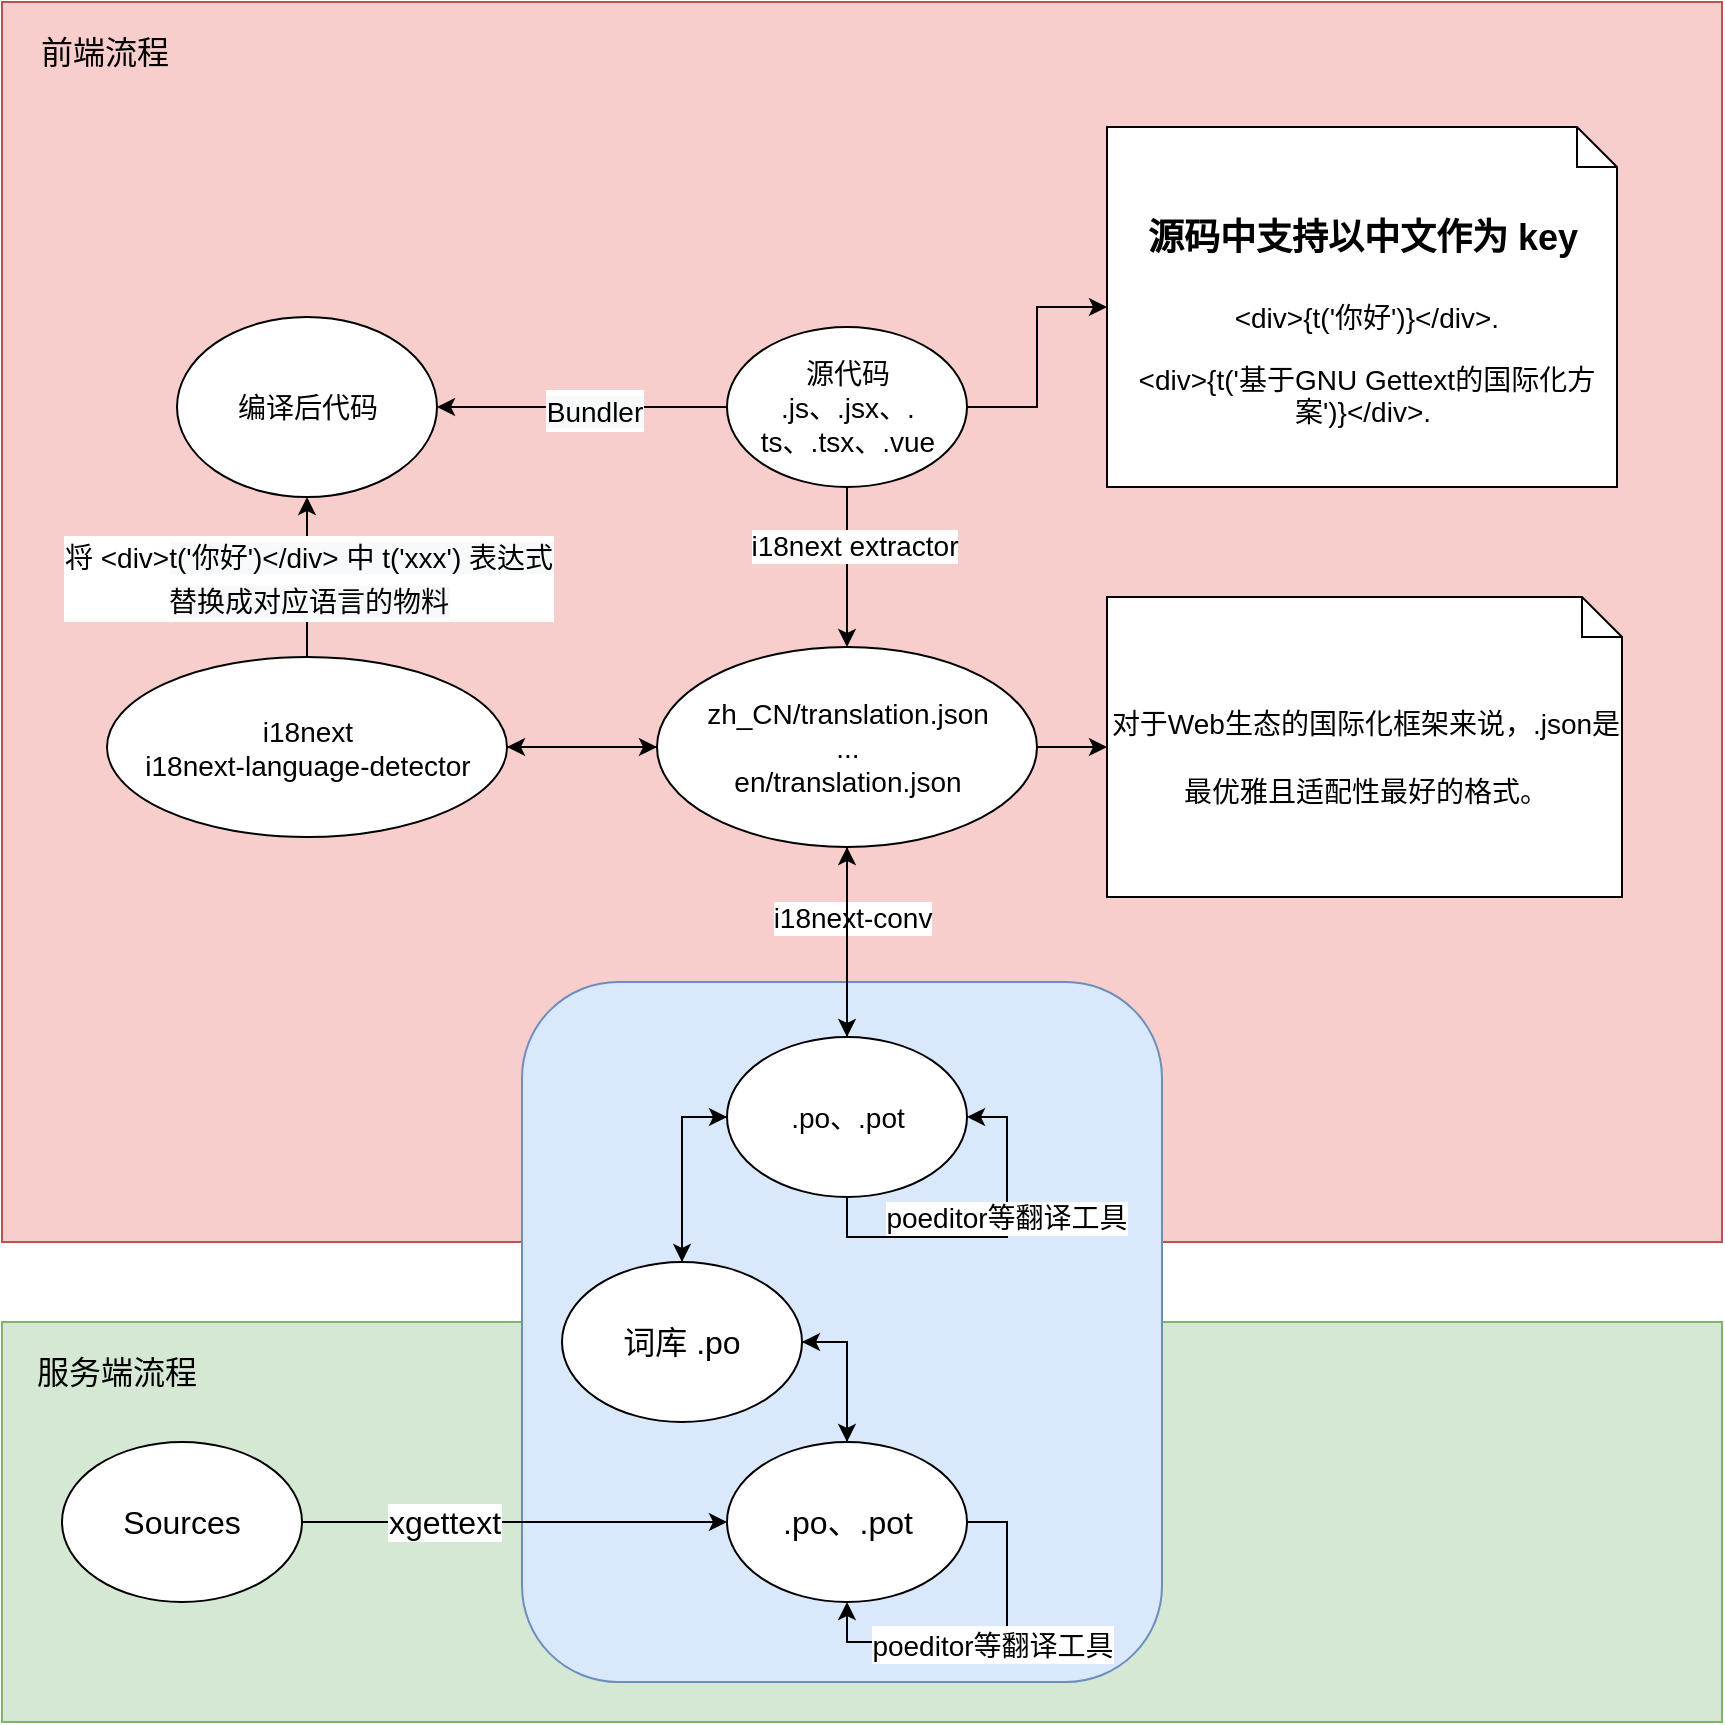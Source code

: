 <mxfile version="20.6.0" type="github">
  <diagram id="0oF8Mijhoo_r9H_1ExTG" name="第 1 页">
    <mxGraphModel dx="2253" dy="1995" grid="1" gridSize="10" guides="1" tooltips="1" connect="1" arrows="1" fold="1" page="1" pageScale="1" pageWidth="827" pageHeight="1169" math="0" shadow="0">
      <root>
        <mxCell id="0" />
        <mxCell id="1" parent="0" />
        <mxCell id="zHBN3gYHkW5Hnuf-ybck-76" value="" style="rounded=0;whiteSpace=wrap;html=1;fontSize=14;fillColor=#f8cecc;strokeColor=#b85450;" vertex="1" parent="1">
          <mxGeometry x="-110" y="-680" width="860" height="620" as="geometry" />
        </mxCell>
        <mxCell id="zHBN3gYHkW5Hnuf-ybck-99" value="" style="rounded=0;whiteSpace=wrap;html=1;fontSize=16;fillColor=#d5e8d4;strokeColor=#82b366;" vertex="1" parent="1">
          <mxGeometry x="-110" y="-20" width="860" height="200" as="geometry" />
        </mxCell>
        <mxCell id="zHBN3gYHkW5Hnuf-ybck-100" value="&lt;font style=&quot;font-size: 16px;&quot;&gt;服务端流程&lt;/font&gt;" style="text;html=1;strokeColor=none;fillColor=none;align=center;verticalAlign=middle;whiteSpace=wrap;rounded=0;fontSize=14;" vertex="1" parent="1">
          <mxGeometry x="-104" y="-10" width="102.5" height="30" as="geometry" />
        </mxCell>
        <mxCell id="zHBN3gYHkW5Hnuf-ybck-106" value="" style="rounded=1;whiteSpace=wrap;html=1;fontSize=16;fillColor=#dae8fc;strokeColor=#6c8ebf;" vertex="1" parent="1">
          <mxGeometry x="150" y="-190" width="320" height="350" as="geometry" />
        </mxCell>
        <mxCell id="zHBN3gYHkW5Hnuf-ybck-107" style="edgeStyle=orthogonalEdgeStyle;rounded=0;orthogonalLoop=1;jettySize=auto;html=1;exitX=0.5;exitY=1;exitDx=0;exitDy=0;entryX=0.5;entryY=0;entryDx=0;entryDy=0;fontSize=14;" edge="1" parent="1" source="zHBN3gYHkW5Hnuf-ybck-112" target="zHBN3gYHkW5Hnuf-ybck-117">
          <mxGeometry relative="1" as="geometry" />
        </mxCell>
        <mxCell id="zHBN3gYHkW5Hnuf-ybck-108" value="i18next extractor" style="edgeLabel;html=1;align=center;verticalAlign=middle;resizable=0;points=[];fontSize=14;" vertex="1" connectable="0" parent="zHBN3gYHkW5Hnuf-ybck-107">
          <mxGeometry x="-0.275" y="3" relative="1" as="geometry">
            <mxPoint as="offset" />
          </mxGeometry>
        </mxCell>
        <mxCell id="zHBN3gYHkW5Hnuf-ybck-109" style="edgeStyle=orthogonalEdgeStyle;rounded=0;orthogonalLoop=1;jettySize=auto;html=1;exitX=1;exitY=0.5;exitDx=0;exitDy=0;fontSize=18;" edge="1" parent="1" source="zHBN3gYHkW5Hnuf-ybck-112" target="zHBN3gYHkW5Hnuf-ybck-122">
          <mxGeometry relative="1" as="geometry" />
        </mxCell>
        <mxCell id="zHBN3gYHkW5Hnuf-ybck-110" style="edgeStyle=orthogonalEdgeStyle;rounded=0;orthogonalLoop=1;jettySize=auto;html=1;exitX=0;exitY=0.5;exitDx=0;exitDy=0;fontSize=18;" edge="1" parent="1" source="zHBN3gYHkW5Hnuf-ybck-112" target="zHBN3gYHkW5Hnuf-ybck-127">
          <mxGeometry relative="1" as="geometry" />
        </mxCell>
        <mxCell id="zHBN3gYHkW5Hnuf-ybck-111" value="&lt;span style=&quot;font-size: 14px; background-color: rgb(248, 249, 250);&quot;&gt;Bundler&lt;/span&gt;" style="edgeLabel;html=1;align=center;verticalAlign=middle;resizable=0;points=[];fontSize=18;" vertex="1" connectable="0" parent="zHBN3gYHkW5Hnuf-ybck-110">
          <mxGeometry x="-0.076" y="1" relative="1" as="geometry">
            <mxPoint as="offset" />
          </mxGeometry>
        </mxCell>
        <mxCell id="zHBN3gYHkW5Hnuf-ybck-112" value="&lt;font style=&quot;font-size: 14px;&quot;&gt;源代码&lt;br&gt;.js、.jsx、.&lt;br&gt;ts、.tsx、.vue&lt;/font&gt;" style="ellipse;whiteSpace=wrap;html=1;" vertex="1" parent="1">
          <mxGeometry x="252.5" y="-517.5" width="120" height="80" as="geometry" />
        </mxCell>
        <mxCell id="zHBN3gYHkW5Hnuf-ybck-113" style="edgeStyle=orthogonalEdgeStyle;rounded=0;orthogonalLoop=1;jettySize=auto;html=1;entryX=0.5;entryY=0;entryDx=0;entryDy=0;fontSize=14;" edge="1" parent="1" source="zHBN3gYHkW5Hnuf-ybck-117">
          <mxGeometry relative="1" as="geometry">
            <mxPoint x="312.5" y="-162.5" as="targetPoint" />
          </mxGeometry>
        </mxCell>
        <mxCell id="zHBN3gYHkW5Hnuf-ybck-114" value="i18next-conv" style="edgeLabel;html=1;align=center;verticalAlign=middle;resizable=0;points=[];fontSize=14;" vertex="1" connectable="0" parent="zHBN3gYHkW5Hnuf-ybck-113">
          <mxGeometry x="-0.278" y="2" relative="1" as="geometry">
            <mxPoint y="1" as="offset" />
          </mxGeometry>
        </mxCell>
        <mxCell id="zHBN3gYHkW5Hnuf-ybck-115" style="edgeStyle=orthogonalEdgeStyle;rounded=0;orthogonalLoop=1;jettySize=auto;html=1;exitX=1;exitY=0.5;exitDx=0;exitDy=0;entryX=0;entryY=0.5;entryDx=0;entryDy=0;entryPerimeter=0;fontSize=18;" edge="1" parent="1" source="zHBN3gYHkW5Hnuf-ybck-117" target="zHBN3gYHkW5Hnuf-ybck-123">
          <mxGeometry relative="1" as="geometry" />
        </mxCell>
        <mxCell id="zHBN3gYHkW5Hnuf-ybck-116" style="edgeStyle=orthogonalEdgeStyle;rounded=0;orthogonalLoop=1;jettySize=auto;html=1;exitX=0;exitY=0.5;exitDx=0;exitDy=0;entryX=1;entryY=0.5;entryDx=0;entryDy=0;fontSize=18;" edge="1" parent="1" source="zHBN3gYHkW5Hnuf-ybck-117" target="zHBN3gYHkW5Hnuf-ybck-126">
          <mxGeometry relative="1" as="geometry" />
        </mxCell>
        <mxCell id="zHBN3gYHkW5Hnuf-ybck-117" value="zh_CN/translation.json&lt;br&gt;...&lt;br&gt;en/translation.json" style="ellipse;whiteSpace=wrap;html=1;fontSize=14;" vertex="1" parent="1">
          <mxGeometry x="217.5" y="-357.5" width="190" height="100" as="geometry" />
        </mxCell>
        <mxCell id="zHBN3gYHkW5Hnuf-ybck-118" value="" style="edgeStyle=orthogonalEdgeStyle;rounded=0;orthogonalLoop=1;jettySize=auto;html=1;fontSize=14;exitX=0.5;exitY=0;exitDx=0;exitDy=0;" edge="1" parent="1" source="zHBN3gYHkW5Hnuf-ybck-119" target="zHBN3gYHkW5Hnuf-ybck-117">
          <mxGeometry relative="1" as="geometry" />
        </mxCell>
        <mxCell id="zHBN3gYHkW5Hnuf-ybck-147" style="edgeStyle=orthogonalEdgeStyle;rounded=0;orthogonalLoop=1;jettySize=auto;html=1;exitX=0;exitY=0.5;exitDx=0;exitDy=0;entryX=0.5;entryY=0;entryDx=0;entryDy=0;fontSize=16;" edge="1" parent="1" source="zHBN3gYHkW5Hnuf-ybck-119" target="zHBN3gYHkW5Hnuf-ybck-143">
          <mxGeometry relative="1" as="geometry" />
        </mxCell>
        <mxCell id="zHBN3gYHkW5Hnuf-ybck-119" value=".po、.pot" style="ellipse;whiteSpace=wrap;html=1;fontSize=14;" vertex="1" parent="1">
          <mxGeometry x="252.5" y="-162.5" width="120" height="80" as="geometry" />
        </mxCell>
        <mxCell id="zHBN3gYHkW5Hnuf-ybck-120" style="edgeStyle=orthogonalEdgeStyle;rounded=0;orthogonalLoop=1;jettySize=auto;html=1;exitX=0.5;exitY=1;exitDx=0;exitDy=0;entryX=1;entryY=0.5;entryDx=0;entryDy=0;fontSize=14;" edge="1" parent="1" source="zHBN3gYHkW5Hnuf-ybck-119" target="zHBN3gYHkW5Hnuf-ybck-119">
          <mxGeometry relative="1" as="geometry" />
        </mxCell>
        <mxCell id="zHBN3gYHkW5Hnuf-ybck-121" value="poeditor等翻译工具" style="edgeLabel;html=1;align=center;verticalAlign=middle;resizable=0;points=[];fontSize=14;" vertex="1" connectable="0" parent="zHBN3gYHkW5Hnuf-ybck-120">
          <mxGeometry x="0.222" y="1" relative="1" as="geometry">
            <mxPoint as="offset" />
          </mxGeometry>
        </mxCell>
        <mxCell id="zHBN3gYHkW5Hnuf-ybck-122" value="&lt;h1&gt;&lt;font style=&quot;font-size: 18px;&quot;&gt;源码中支持以中文作为 key&lt;/font&gt;&lt;/h1&gt;&lt;p&gt;&amp;nbsp;&amp;lt;div&amp;gt;{t(&#39;你好&#39;)}&amp;lt;/div&amp;gt;.&lt;/p&gt;&lt;p&gt;&amp;nbsp;&amp;lt;div&amp;gt;{t(&#39;基于GNU Gettext的国际化方案&#39;)}&amp;lt;/div&amp;gt;.&lt;br style=&quot;text-align: left;&quot;&gt;&lt;/p&gt;" style="shape=note;size=20;whiteSpace=wrap;html=1;fontSize=14;" vertex="1" parent="1">
          <mxGeometry x="442.5" y="-617.5" width="255" height="180" as="geometry" />
        </mxCell>
        <mxCell id="zHBN3gYHkW5Hnuf-ybck-123" value="&lt;h1&gt;&lt;span style=&quot;font-size: 14px; font-weight: 400;&quot;&gt;对于Web生态的国际化框架来说，.json是最优雅且适配性最好的格式。&lt;/span&gt;&lt;/h1&gt;" style="shape=note;size=20;whiteSpace=wrap;html=1;fontSize=14;" vertex="1" parent="1">
          <mxGeometry x="442.5" y="-382.5" width="257.5" height="150" as="geometry" />
        </mxCell>
        <mxCell id="zHBN3gYHkW5Hnuf-ybck-124" value="&lt;font style=&quot;font-size: 14px;&quot;&gt;将 &amp;lt;div&amp;gt;&lt;/font&gt;&lt;span style=&quot;font-size: 14px; background-color: rgb(248, 249, 250);&quot;&gt;t(&#39;你好&#39;)&amp;lt;/div&amp;gt; 中 t(&#39;xxx&#39;) 表达式&lt;br&gt;替换成对应语言的物料&lt;/span&gt;" style="edgeStyle=orthogonalEdgeStyle;rounded=0;orthogonalLoop=1;jettySize=auto;html=1;exitX=0.5;exitY=0;exitDx=0;exitDy=0;entryX=0.5;entryY=1;entryDx=0;entryDy=0;fontSize=18;" edge="1" parent="1" source="zHBN3gYHkW5Hnuf-ybck-126" target="zHBN3gYHkW5Hnuf-ybck-127">
          <mxGeometry relative="1" as="geometry">
            <Array as="points">
              <mxPoint x="42.5" y="-387.5" />
              <mxPoint x="42.5" y="-387.5" />
            </Array>
          </mxGeometry>
        </mxCell>
        <mxCell id="zHBN3gYHkW5Hnuf-ybck-125" style="edgeStyle=orthogonalEdgeStyle;rounded=0;orthogonalLoop=1;jettySize=auto;html=1;exitX=1;exitY=0.5;exitDx=0;exitDy=0;entryX=0;entryY=0.5;entryDx=0;entryDy=0;fontSize=18;" edge="1" parent="1" source="zHBN3gYHkW5Hnuf-ybck-126" target="zHBN3gYHkW5Hnuf-ybck-117">
          <mxGeometry relative="1" as="geometry">
            <Array as="points">
              <mxPoint x="182.5" y="-307.5" />
              <mxPoint x="182.5" y="-307.5" />
            </Array>
          </mxGeometry>
        </mxCell>
        <mxCell id="zHBN3gYHkW5Hnuf-ybck-126" value="&lt;span style=&quot;font-size: 14px;&quot;&gt;i18next&lt;br&gt;i18next-language-detector&lt;br&gt;&lt;/span&gt;" style="ellipse;whiteSpace=wrap;html=1;" vertex="1" parent="1">
          <mxGeometry x="-57.5" y="-352.5" width="200" height="90" as="geometry" />
        </mxCell>
        <mxCell id="zHBN3gYHkW5Hnuf-ybck-127" value="&lt;span style=&quot;font-size: 14px;&quot;&gt;编译后代码&lt;br&gt;&lt;/span&gt;" style="ellipse;whiteSpace=wrap;html=1;" vertex="1" parent="1">
          <mxGeometry x="-22.5" y="-522.5" width="130" height="90" as="geometry" />
        </mxCell>
        <mxCell id="zHBN3gYHkW5Hnuf-ybck-128" value="&lt;font style=&quot;font-size: 16px;&quot;&gt;前端流程&lt;/font&gt;" style="text;html=1;strokeColor=none;fillColor=none;align=center;verticalAlign=middle;whiteSpace=wrap;rounded=0;fontSize=14;" vertex="1" parent="1">
          <mxGeometry x="-110" y="-670" width="102.5" height="30" as="geometry" />
        </mxCell>
        <mxCell id="zHBN3gYHkW5Hnuf-ybck-148" style="edgeStyle=orthogonalEdgeStyle;rounded=0;orthogonalLoop=1;jettySize=auto;html=1;exitX=0.5;exitY=0;exitDx=0;exitDy=0;entryX=1;entryY=0.5;entryDx=0;entryDy=0;fontSize=16;" edge="1" parent="1" source="zHBN3gYHkW5Hnuf-ybck-135" target="zHBN3gYHkW5Hnuf-ybck-143">
          <mxGeometry relative="1" as="geometry" />
        </mxCell>
        <mxCell id="zHBN3gYHkW5Hnuf-ybck-135" value=".po、.pot" style="ellipse;whiteSpace=wrap;html=1;fontSize=16;" vertex="1" parent="1">
          <mxGeometry x="252.5" y="40" width="120" height="80" as="geometry" />
        </mxCell>
        <mxCell id="zHBN3gYHkW5Hnuf-ybck-139" style="edgeStyle=orthogonalEdgeStyle;rounded=0;orthogonalLoop=1;jettySize=auto;html=1;exitX=1;exitY=0.5;exitDx=0;exitDy=0;fontSize=16;" edge="1" parent="1" source="zHBN3gYHkW5Hnuf-ybck-136" target="zHBN3gYHkW5Hnuf-ybck-135">
          <mxGeometry relative="1" as="geometry" />
        </mxCell>
        <mxCell id="zHBN3gYHkW5Hnuf-ybck-142" value="xgettext" style="edgeLabel;html=1;align=center;verticalAlign=middle;resizable=0;points=[];fontSize=16;" vertex="1" connectable="0" parent="zHBN3gYHkW5Hnuf-ybck-139">
          <mxGeometry x="-0.332" y="1" relative="1" as="geometry">
            <mxPoint y="1" as="offset" />
          </mxGeometry>
        </mxCell>
        <mxCell id="zHBN3gYHkW5Hnuf-ybck-136" value="Sources" style="ellipse;whiteSpace=wrap;html=1;fontSize=16;" vertex="1" parent="1">
          <mxGeometry x="-80" y="40" width="120" height="80" as="geometry" />
        </mxCell>
        <mxCell id="zHBN3gYHkW5Hnuf-ybck-150" style="edgeStyle=orthogonalEdgeStyle;rounded=0;orthogonalLoop=1;jettySize=auto;html=1;exitX=0.5;exitY=0;exitDx=0;exitDy=0;entryX=0;entryY=0.5;entryDx=0;entryDy=0;fontSize=16;" edge="1" parent="1" source="zHBN3gYHkW5Hnuf-ybck-143" target="zHBN3gYHkW5Hnuf-ybck-119">
          <mxGeometry relative="1" as="geometry" />
        </mxCell>
        <mxCell id="zHBN3gYHkW5Hnuf-ybck-151" style="edgeStyle=orthogonalEdgeStyle;rounded=0;orthogonalLoop=1;jettySize=auto;html=1;exitX=1;exitY=0.5;exitDx=0;exitDy=0;entryX=0.5;entryY=0;entryDx=0;entryDy=0;fontSize=16;" edge="1" parent="1" source="zHBN3gYHkW5Hnuf-ybck-143" target="zHBN3gYHkW5Hnuf-ybck-135">
          <mxGeometry relative="1" as="geometry" />
        </mxCell>
        <mxCell id="zHBN3gYHkW5Hnuf-ybck-143" value="词库 .po" style="ellipse;whiteSpace=wrap;html=1;fontSize=16;" vertex="1" parent="1">
          <mxGeometry x="170" y="-50" width="120" height="80" as="geometry" />
        </mxCell>
        <mxCell id="zHBN3gYHkW5Hnuf-ybck-144" style="edgeStyle=orthogonalEdgeStyle;rounded=0;orthogonalLoop=1;jettySize=auto;html=1;exitX=1;exitY=0.5;exitDx=0;exitDy=0;fontSize=16;" edge="1" parent="1" source="zHBN3gYHkW5Hnuf-ybck-135" target="zHBN3gYHkW5Hnuf-ybck-135">
          <mxGeometry relative="1" as="geometry" />
        </mxCell>
        <mxCell id="zHBN3gYHkW5Hnuf-ybck-146" value="&lt;span style=&quot;font-size: 14px;&quot;&gt;poeditor等翻译工具&lt;/span&gt;" style="edgeLabel;html=1;align=center;verticalAlign=middle;resizable=0;points=[];fontSize=16;" vertex="1" connectable="0" parent="zHBN3gYHkW5Hnuf-ybck-144">
          <mxGeometry x="-0.028" y="1" relative="1" as="geometry">
            <mxPoint as="offset" />
          </mxGeometry>
        </mxCell>
      </root>
    </mxGraphModel>
  </diagram>
</mxfile>
